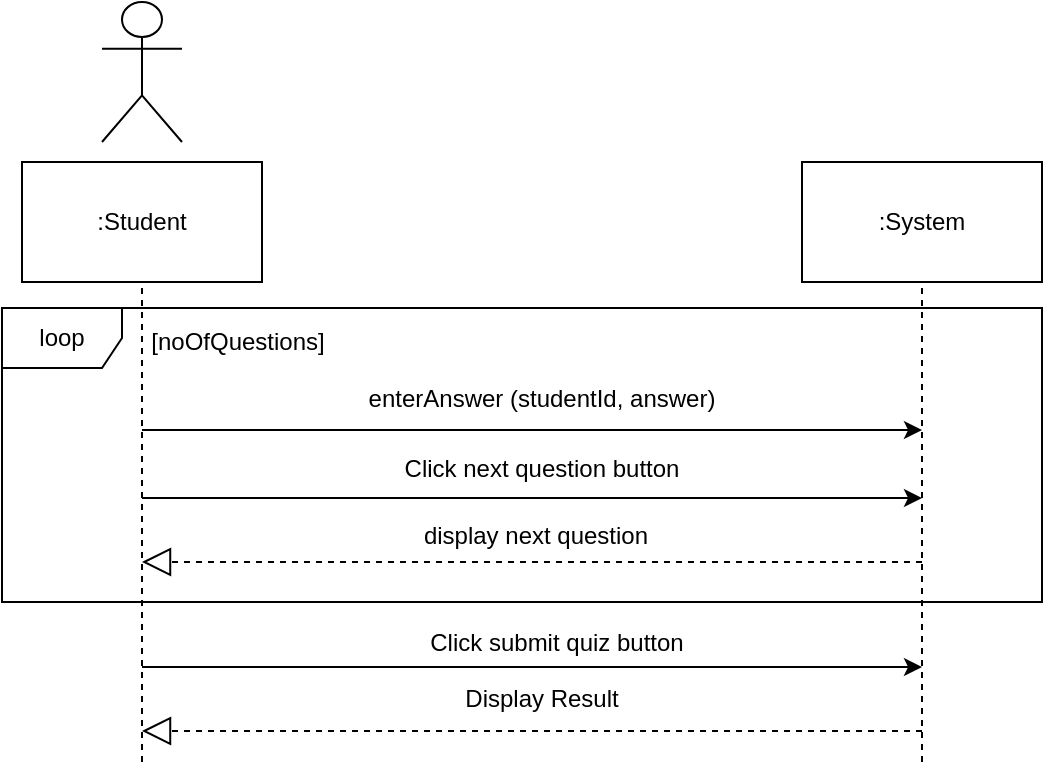 <mxfile version="10.6.7" type="google"><diagram id="F6onr37O4AoLCVdoZqMJ" name="Page-1"><mxGraphModel dx="840" dy="452" grid="1" gridSize="10" guides="1" tooltips="1" connect="1" arrows="1" fold="1" page="1" pageScale="1" pageWidth="850" pageHeight="1100" math="0" shadow="0"><root><mxCell id="0"/><mxCell id="1" parent="0"/><mxCell id="ipPiohgjaJmmRHBEB9Ob-1" value="loop" style="shape=umlFrame;whiteSpace=wrap;html=1;" parent="1" vertex="1"><mxGeometry x="200" y="193" width="520" height="147" as="geometry"/></mxCell><mxCell id="ipPiohgjaJmmRHBEB9Ob-2" value="" style="endArrow=none;dashed=1;html=1;entryX=0.5;entryY=1;entryDx=0;entryDy=0;" parent="1" target="ipPiohgjaJmmRHBEB9Ob-4" edge="1"><mxGeometry width="50" height="50" relative="1" as="geometry"><mxPoint x="270" y="420" as="sourcePoint"/><mxPoint x="269.5" y="170" as="targetPoint"/></mxGeometry></mxCell><mxCell id="ipPiohgjaJmmRHBEB9Ob-3" value="Actor" style="shape=umlActor;verticalLabelPosition=bottom;labelBackgroundColor=#ffffff;verticalAlign=top;html=1;outlineConnect=0;noLabel=1;" parent="1" vertex="1"><mxGeometry x="250" y="40" width="40" height="70" as="geometry"/></mxCell><mxCell id="ipPiohgjaJmmRHBEB9Ob-4" value=":Student" style="rounded=0;whiteSpace=wrap;html=1;" parent="1" vertex="1"><mxGeometry x="210" y="120" width="120" height="60" as="geometry"/></mxCell><mxCell id="ipPiohgjaJmmRHBEB9Ob-5" value=":System" style="rounded=0;whiteSpace=wrap;html=1;" parent="1" vertex="1"><mxGeometry x="600" y="120" width="120" height="60" as="geometry"/></mxCell><mxCell id="ipPiohgjaJmmRHBEB9Ob-6" value="" style="endArrow=none;dashed=1;html=1;entryX=0.5;entryY=1;entryDx=0;entryDy=0;" parent="1" target="ipPiohgjaJmmRHBEB9Ob-5" edge="1"><mxGeometry width="50" height="50" relative="1" as="geometry"><mxPoint x="660" y="420" as="sourcePoint"/><mxPoint x="700" y="190" as="targetPoint"/></mxGeometry></mxCell><mxCell id="ipPiohgjaJmmRHBEB9Ob-9" value="" style="endArrow=classic;html=1;fontSize=12;" parent="1" edge="1"><mxGeometry width="50" height="50" relative="1" as="geometry"><mxPoint x="270" y="254" as="sourcePoint"/><mxPoint x="660" y="254" as="targetPoint"/></mxGeometry></mxCell><mxCell id="ipPiohgjaJmmRHBEB9Ob-10" value="enterAnswer (studentId, answer)" style="text;align=center;fontStyle=0;verticalAlign=middle;spacingLeft=3;spacingRight=3;strokeColor=none;rotatable=0;points=[[0,0.5],[1,0.5]];portConstraint=eastwest;fontSize=12;" parent="1" vertex="1"><mxGeometry x="430" y="237" width="80" as="geometry"/></mxCell><mxCell id="ipPiohgjaJmmRHBEB9Ob-11" value="" style="endArrow=classic;html=1;fontSize=12;" parent="1" edge="1"><mxGeometry width="50" height="50" relative="1" as="geometry"><mxPoint x="270" y="288" as="sourcePoint"/><mxPoint x="660" y="288" as="targetPoint"/></mxGeometry></mxCell><mxCell id="ipPiohgjaJmmRHBEB9Ob-12" value="Click next question button" style="text;align=center;fontStyle=0;verticalAlign=middle;spacingLeft=3;spacingRight=3;strokeColor=none;rotatable=0;points=[[0,0.5],[1,0.5]];portConstraint=eastwest;fontSize=12;" parent="1" vertex="1"><mxGeometry x="430" y="272" width="80" as="geometry"/></mxCell><mxCell id="ipPiohgjaJmmRHBEB9Ob-17" value="[noOfQuestions]" style="text;html=1;strokeColor=none;fillColor=none;align=center;verticalAlign=middle;whiteSpace=wrap;rounded=0;" parent="1" vertex="1"><mxGeometry x="298" y="200" width="40" height="20" as="geometry"/></mxCell><mxCell id="4ssWqNsIaJgNqKSKxwnF-9" value="Display Result&#10;" style="text;align=center;fontStyle=0;verticalAlign=middle;spacingLeft=3;spacingRight=3;strokeColor=none;rotatable=0;points=[[0,0.5],[1,0.5]];portConstraint=eastwest;fontSize=12;" parent="1" vertex="1"><mxGeometry x="430" y="389.5" width="80" height="10" as="geometry"/></mxCell><mxCell id="4ssWqNsIaJgNqKSKxwnF-10" value="" style="endArrow=block;dashed=1;endFill=0;endSize=12;html=1;" parent="1" edge="1"><mxGeometry width="160" relative="1" as="geometry"><mxPoint x="660" y="320" as="sourcePoint"/><mxPoint x="270" y="320" as="targetPoint"/></mxGeometry></mxCell><mxCell id="4ssWqNsIaJgNqKSKxwnF-11" value="display next question" style="text;html=1;strokeColor=none;fillColor=none;align=center;verticalAlign=middle;whiteSpace=wrap;rounded=0;" parent="1" vertex="1"><mxGeometry x="390" y="297" width="154" height="20" as="geometry"/></mxCell><mxCell id="4ssWqNsIaJgNqKSKxwnF-12" value="" style="endArrow=block;dashed=1;endFill=0;endSize=12;html=1;" parent="1" edge="1"><mxGeometry width="160" relative="1" as="geometry"><mxPoint x="660" y="404.5" as="sourcePoint"/><mxPoint x="270" y="404.5" as="targetPoint"/></mxGeometry></mxCell><mxCell id="4ssWqNsIaJgNqKSKxwnF-13" value="" style="endArrow=classic;html=1;fontSize=12;" parent="1" edge="1"><mxGeometry width="50" height="50" relative="1" as="geometry"><mxPoint x="270" y="372.5" as="sourcePoint"/><mxPoint x="660" y="372.5" as="targetPoint"/></mxGeometry></mxCell><mxCell id="4ssWqNsIaJgNqKSKxwnF-14" value="Click submit quiz button" style="text;align=center;fontStyle=0;verticalAlign=middle;spacingLeft=3;spacingRight=3;strokeColor=none;rotatable=0;points=[[0,0.5],[1,0.5]];portConstraint=eastwest;fontSize=12;" parent="1" vertex="1"><mxGeometry x="437.5" y="359" width="80" as="geometry"/></mxCell></root></mxGraphModel></diagram></mxfile>